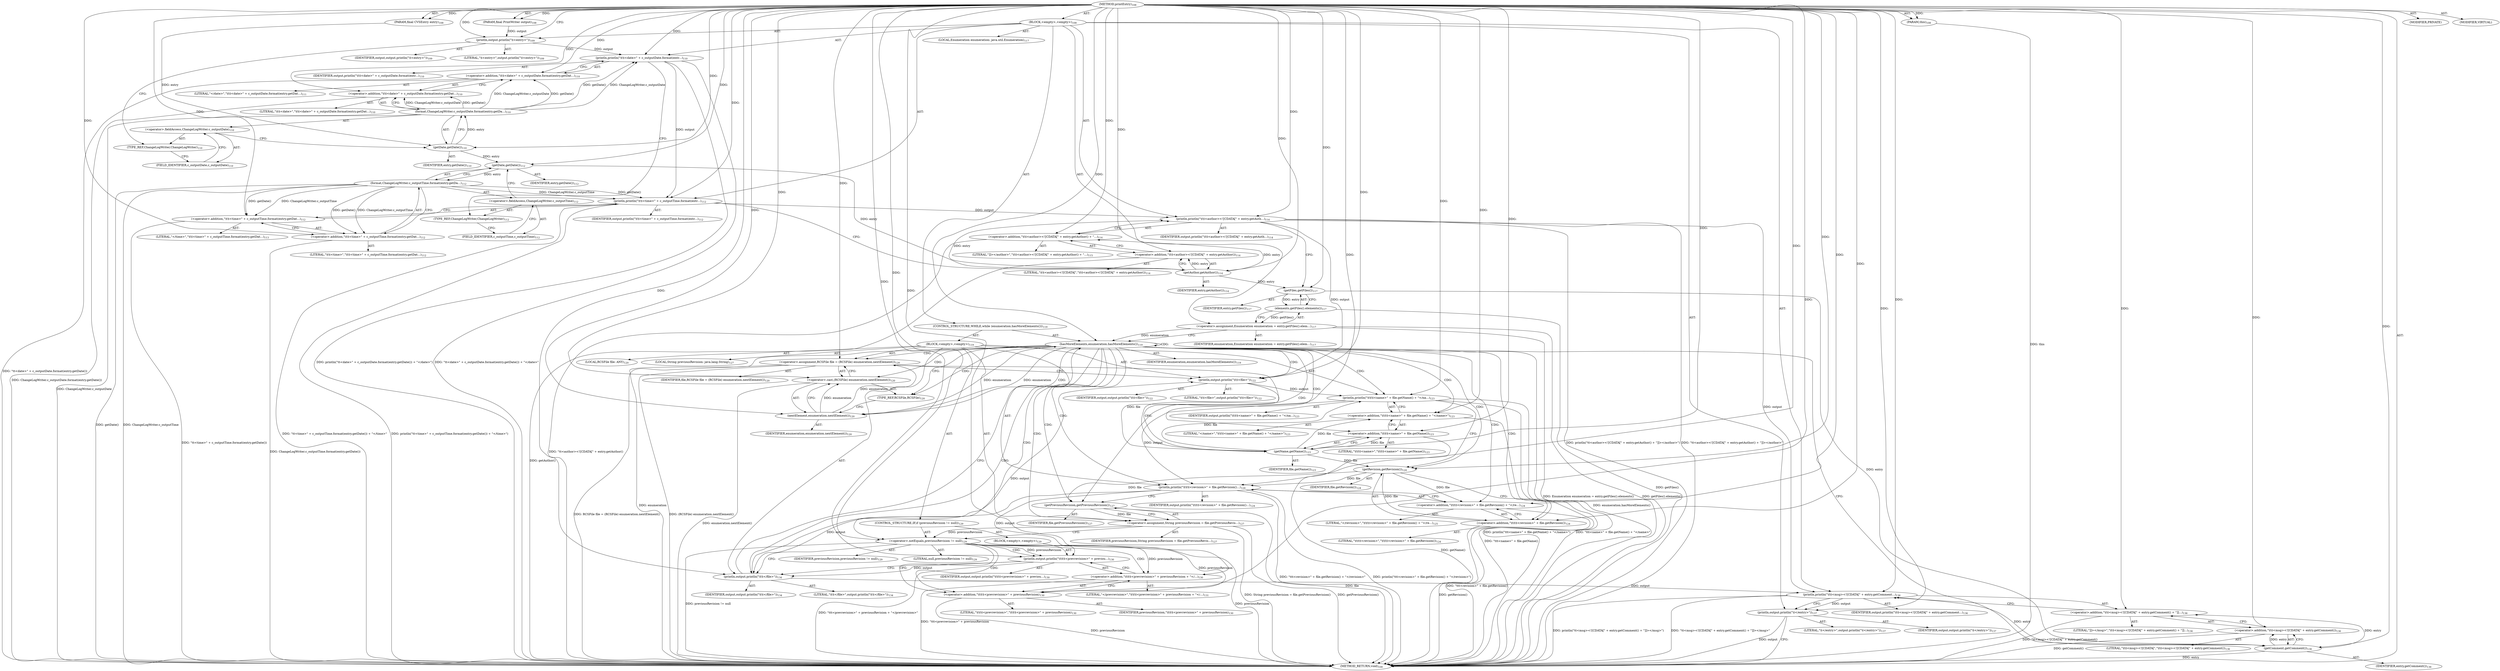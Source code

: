 digraph "printEntry" {  
"111669149697" [label = <(METHOD,printEntry)<SUB>108</SUB>> ]
"115964116995" [label = <(PARAM,this)<SUB>108</SUB>> ]
"115964116996" [label = <(PARAM,final PrintWriter output)<SUB>108</SUB>> ]
"115964116997" [label = <(PARAM,final CVSEntry entry)<SUB>108</SUB>> ]
"25769803778" [label = <(BLOCK,&lt;empty&gt;,&lt;empty&gt;)<SUB>108</SUB>> ]
"30064771084" [label = <(println,output.println(&quot;\t&lt;entry&gt;&quot;))<SUB>109</SUB>> ]
"68719476751" [label = <(IDENTIFIER,output,output.println(&quot;\t&lt;entry&gt;&quot;))<SUB>109</SUB>> ]
"90194313220" [label = <(LITERAL,&quot;\t&lt;entry&gt;&quot;,output.println(&quot;\t&lt;entry&gt;&quot;))<SUB>109</SUB>> ]
"30064771085" [label = <(println,println(&quot;\t\t&lt;date&gt;&quot; + c_outputDate.format(entr...)<SUB>110</SUB>> ]
"68719476752" [label = <(IDENTIFIER,output,println(&quot;\t\t&lt;date&gt;&quot; + c_outputDate.format(entr...)<SUB>110</SUB>> ]
"30064771086" [label = <(&lt;operator&gt;.addition,&quot;\t\t&lt;date&gt;&quot; + c_outputDate.format(entry.getDat...)<SUB>110</SUB>> ]
"30064771087" [label = <(&lt;operator&gt;.addition,&quot;\t\t&lt;date&gt;&quot; + c_outputDate.format(entry.getDat...)<SUB>110</SUB>> ]
"90194313221" [label = <(LITERAL,&quot;\t\t&lt;date&gt;&quot;,&quot;\t\t&lt;date&gt;&quot; + c_outputDate.format(entry.getDat...)<SUB>110</SUB>> ]
"30064771088" [label = <(format,ChangeLogWriter.c_outputDate.format(entry.getDa...)<SUB>110</SUB>> ]
"30064771089" [label = <(&lt;operator&gt;.fieldAccess,ChangeLogWriter.c_outputDate)<SUB>110</SUB>> ]
"180388626432" [label = <(TYPE_REF,ChangeLogWriter,ChangeLogWriter)<SUB>110</SUB>> ]
"55834574849" [label = <(FIELD_IDENTIFIER,c_outputDate,c_outputDate)<SUB>110</SUB>> ]
"30064771090" [label = <(getDate,getDate())<SUB>110</SUB>> ]
"68719476753" [label = <(IDENTIFIER,entry,getDate())<SUB>110</SUB>> ]
"90194313222" [label = <(LITERAL,&quot;&lt;/date&gt;&quot;,&quot;\t\t&lt;date&gt;&quot; + c_outputDate.format(entry.getDat...)<SUB>111</SUB>> ]
"30064771091" [label = <(println,println(&quot;\t\t&lt;time&gt;&quot; + c_outputTime.format(entr...)<SUB>112</SUB>> ]
"68719476754" [label = <(IDENTIFIER,output,println(&quot;\t\t&lt;time&gt;&quot; + c_outputTime.format(entr...)<SUB>112</SUB>> ]
"30064771092" [label = <(&lt;operator&gt;.addition,&quot;\t\t&lt;time&gt;&quot; + c_outputTime.format(entry.getDat...)<SUB>112</SUB>> ]
"30064771093" [label = <(&lt;operator&gt;.addition,&quot;\t\t&lt;time&gt;&quot; + c_outputTime.format(entry.getDat...)<SUB>112</SUB>> ]
"90194313223" [label = <(LITERAL,&quot;\t\t&lt;time&gt;&quot;,&quot;\t\t&lt;time&gt;&quot; + c_outputTime.format(entry.getDat...)<SUB>112</SUB>> ]
"30064771094" [label = <(format,ChangeLogWriter.c_outputTime.format(entry.getDa...)<SUB>112</SUB>> ]
"30064771095" [label = <(&lt;operator&gt;.fieldAccess,ChangeLogWriter.c_outputTime)<SUB>112</SUB>> ]
"180388626433" [label = <(TYPE_REF,ChangeLogWriter,ChangeLogWriter)<SUB>112</SUB>> ]
"55834574850" [label = <(FIELD_IDENTIFIER,c_outputTime,c_outputTime)<SUB>112</SUB>> ]
"30064771096" [label = <(getDate,getDate())<SUB>112</SUB>> ]
"68719476755" [label = <(IDENTIFIER,entry,getDate())<SUB>112</SUB>> ]
"90194313224" [label = <(LITERAL,&quot;&lt;/time&gt;&quot;,&quot;\t\t&lt;time&gt;&quot; + c_outputTime.format(entry.getDat...)<SUB>113</SUB>> ]
"30064771097" [label = <(println,println(&quot;\t\t&lt;author&gt;&lt;![CDATA[&quot; + entry.getAuth...)<SUB>114</SUB>> ]
"68719476756" [label = <(IDENTIFIER,output,println(&quot;\t\t&lt;author&gt;&lt;![CDATA[&quot; + entry.getAuth...)<SUB>114</SUB>> ]
"30064771098" [label = <(&lt;operator&gt;.addition,&quot;\t\t&lt;author&gt;&lt;![CDATA[&quot; + entry.getAuthor() + &quot;...)<SUB>114</SUB>> ]
"30064771099" [label = <(&lt;operator&gt;.addition,&quot;\t\t&lt;author&gt;&lt;![CDATA[&quot; + entry.getAuthor())<SUB>114</SUB>> ]
"90194313225" [label = <(LITERAL,&quot;\t\t&lt;author&gt;&lt;![CDATA[&quot;,&quot;\t\t&lt;author&gt;&lt;![CDATA[&quot; + entry.getAuthor())<SUB>114</SUB>> ]
"30064771100" [label = <(getAuthor,getAuthor())<SUB>114</SUB>> ]
"68719476757" [label = <(IDENTIFIER,entry,getAuthor())<SUB>114</SUB>> ]
"90194313226" [label = <(LITERAL,&quot;]]&gt;&lt;/author&gt;&quot;,&quot;\t\t&lt;author&gt;&lt;![CDATA[&quot; + entry.getAuthor() + &quot;...)<SUB>115</SUB>> ]
"94489280514" [label = <(LOCAL,Enumeration enumeration: java.util.Enumeration)<SUB>117</SUB>> ]
"30064771101" [label = <(&lt;operator&gt;.assignment,Enumeration enumeration = entry.getFiles().elem...)<SUB>117</SUB>> ]
"68719476758" [label = <(IDENTIFIER,enumeration,Enumeration enumeration = entry.getFiles().elem...)<SUB>117</SUB>> ]
"30064771102" [label = <(elements,getFiles().elements())<SUB>117</SUB>> ]
"30064771103" [label = <(getFiles,getFiles())<SUB>117</SUB>> ]
"68719476759" [label = <(IDENTIFIER,entry,getFiles())<SUB>117</SUB>> ]
"47244640257" [label = <(CONTROL_STRUCTURE,WHILE,while (enumeration.hasMoreElements()))<SUB>119</SUB>> ]
"30064771104" [label = <(hasMoreElements,enumeration.hasMoreElements())<SUB>119</SUB>> ]
"68719476760" [label = <(IDENTIFIER,enumeration,enumeration.hasMoreElements())<SUB>119</SUB>> ]
"25769803779" [label = <(BLOCK,&lt;empty&gt;,&lt;empty&gt;)<SUB>119</SUB>> ]
"94489280515" [label = <(LOCAL,RCSFile file: ANY)<SUB>120</SUB>> ]
"30064771105" [label = <(&lt;operator&gt;.assignment,RCSFile file = (RCSFile) enumeration.nextElement())<SUB>120</SUB>> ]
"68719476761" [label = <(IDENTIFIER,file,RCSFile file = (RCSFile) enumeration.nextElement())<SUB>120</SUB>> ]
"30064771106" [label = <(&lt;operator&gt;.cast,(RCSFile) enumeration.nextElement())<SUB>120</SUB>> ]
"180388626434" [label = <(TYPE_REF,RCSFile,RCSFile)<SUB>120</SUB>> ]
"30064771107" [label = <(nextElement,enumeration.nextElement())<SUB>120</SUB>> ]
"68719476762" [label = <(IDENTIFIER,enumeration,enumeration.nextElement())<SUB>120</SUB>> ]
"30064771108" [label = <(println,output.println(&quot;\t\t&lt;file&gt;&quot;))<SUB>122</SUB>> ]
"68719476763" [label = <(IDENTIFIER,output,output.println(&quot;\t\t&lt;file&gt;&quot;))<SUB>122</SUB>> ]
"90194313227" [label = <(LITERAL,&quot;\t\t&lt;file&gt;&quot;,output.println(&quot;\t\t&lt;file&gt;&quot;))<SUB>122</SUB>> ]
"30064771109" [label = <(println,println(&quot;\t\t\t&lt;name&gt;&quot; + file.getName() + &quot;&lt;/na...)<SUB>123</SUB>> ]
"68719476764" [label = <(IDENTIFIER,output,println(&quot;\t\t\t&lt;name&gt;&quot; + file.getName() + &quot;&lt;/na...)<SUB>123</SUB>> ]
"30064771110" [label = <(&lt;operator&gt;.addition,&quot;\t\t\t&lt;name&gt;&quot; + file.getName() + &quot;&lt;/name&gt;&quot;)<SUB>123</SUB>> ]
"30064771111" [label = <(&lt;operator&gt;.addition,&quot;\t\t\t&lt;name&gt;&quot; + file.getName())<SUB>123</SUB>> ]
"90194313228" [label = <(LITERAL,&quot;\t\t\t&lt;name&gt;&quot;,&quot;\t\t\t&lt;name&gt;&quot; + file.getName())<SUB>123</SUB>> ]
"30064771112" [label = <(getName,getName())<SUB>123</SUB>> ]
"68719476765" [label = <(IDENTIFIER,file,getName())<SUB>123</SUB>> ]
"90194313229" [label = <(LITERAL,&quot;&lt;/name&gt;&quot;,&quot;\t\t\t&lt;name&gt;&quot; + file.getName() + &quot;&lt;/name&gt;&quot;)<SUB>123</SUB>> ]
"30064771113" [label = <(println,println(&quot;\t\t\t&lt;revision&gt;&quot; + file.getRevision()...)<SUB>124</SUB>> ]
"68719476766" [label = <(IDENTIFIER,output,println(&quot;\t\t\t&lt;revision&gt;&quot; + file.getRevision()...)<SUB>124</SUB>> ]
"30064771114" [label = <(&lt;operator&gt;.addition,&quot;\t\t\t&lt;revision&gt;&quot; + file.getRevision() + &quot;&lt;/re...)<SUB>124</SUB>> ]
"30064771115" [label = <(&lt;operator&gt;.addition,&quot;\t\t\t&lt;revision&gt;&quot; + file.getRevision())<SUB>124</SUB>> ]
"90194313230" [label = <(LITERAL,&quot;\t\t\t&lt;revision&gt;&quot;,&quot;\t\t\t&lt;revision&gt;&quot; + file.getRevision())<SUB>124</SUB>> ]
"30064771116" [label = <(getRevision,getRevision())<SUB>124</SUB>> ]
"68719476767" [label = <(IDENTIFIER,file,getRevision())<SUB>124</SUB>> ]
"90194313231" [label = <(LITERAL,&quot;&lt;/revision&gt;&quot;,&quot;\t\t\t&lt;revision&gt;&quot; + file.getRevision() + &quot;&lt;/re...)<SUB>125</SUB>> ]
"94489280516" [label = <(LOCAL,String previousRevision: java.lang.String)<SUB>127</SUB>> ]
"30064771117" [label = <(&lt;operator&gt;.assignment,String previousRevision = file.getPreviousRevis...)<SUB>127</SUB>> ]
"68719476768" [label = <(IDENTIFIER,previousRevision,String previousRevision = file.getPreviousRevis...)<SUB>127</SUB>> ]
"30064771118" [label = <(getPreviousRevision,getPreviousRevision())<SUB>127</SUB>> ]
"68719476769" [label = <(IDENTIFIER,file,getPreviousRevision())<SUB>127</SUB>> ]
"47244640258" [label = <(CONTROL_STRUCTURE,IF,if (previousRevision != null))<SUB>129</SUB>> ]
"30064771119" [label = <(&lt;operator&gt;.notEquals,previousRevision != null)<SUB>129</SUB>> ]
"68719476770" [label = <(IDENTIFIER,previousRevision,previousRevision != null)<SUB>129</SUB>> ]
"90194313232" [label = <(LITERAL,null,previousRevision != null)<SUB>129</SUB>> ]
"25769803780" [label = <(BLOCK,&lt;empty&gt;,&lt;empty&gt;)<SUB>129</SUB>> ]
"30064771120" [label = <(println,output.println(&quot;\t\t\t&lt;prevrevision&gt;&quot; + previou...)<SUB>130</SUB>> ]
"68719476771" [label = <(IDENTIFIER,output,output.println(&quot;\t\t\t&lt;prevrevision&gt;&quot; + previou...)<SUB>130</SUB>> ]
"30064771121" [label = <(&lt;operator&gt;.addition,&quot;\t\t\t&lt;prevrevision&gt;&quot; + previousRevision + &quot;&lt;/...)<SUB>130</SUB>> ]
"30064771122" [label = <(&lt;operator&gt;.addition,&quot;\t\t\t&lt;prevrevision&gt;&quot; + previousRevision)<SUB>130</SUB>> ]
"90194313233" [label = <(LITERAL,&quot;\t\t\t&lt;prevrevision&gt;&quot;,&quot;\t\t\t&lt;prevrevision&gt;&quot; + previousRevision)<SUB>130</SUB>> ]
"68719476772" [label = <(IDENTIFIER,previousRevision,&quot;\t\t\t&lt;prevrevision&gt;&quot; + previousRevision)<SUB>130</SUB>> ]
"90194313234" [label = <(LITERAL,&quot;&lt;/prevrevision&gt;&quot;,&quot;\t\t\t&lt;prevrevision&gt;&quot; + previousRevision + &quot;&lt;/...)<SUB>131</SUB>> ]
"30064771123" [label = <(println,output.println(&quot;\t\t&lt;/file&gt;&quot;))<SUB>134</SUB>> ]
"68719476773" [label = <(IDENTIFIER,output,output.println(&quot;\t\t&lt;/file&gt;&quot;))<SUB>134</SUB>> ]
"90194313235" [label = <(LITERAL,&quot;\t\t&lt;/file&gt;&quot;,output.println(&quot;\t\t&lt;/file&gt;&quot;))<SUB>134</SUB>> ]
"30064771124" [label = <(println,println(&quot;\t\t&lt;msg&gt;&lt;![CDATA[&quot; + entry.getComment...)<SUB>136</SUB>> ]
"68719476774" [label = <(IDENTIFIER,output,println(&quot;\t\t&lt;msg&gt;&lt;![CDATA[&quot; + entry.getComment...)<SUB>136</SUB>> ]
"30064771125" [label = <(&lt;operator&gt;.addition,&quot;\t\t&lt;msg&gt;&lt;![CDATA[&quot; + entry.getComment() + &quot;]]...)<SUB>136</SUB>> ]
"30064771126" [label = <(&lt;operator&gt;.addition,&quot;\t\t&lt;msg&gt;&lt;![CDATA[&quot; + entry.getComment())<SUB>136</SUB>> ]
"90194313236" [label = <(LITERAL,&quot;\t\t&lt;msg&gt;&lt;![CDATA[&quot;,&quot;\t\t&lt;msg&gt;&lt;![CDATA[&quot; + entry.getComment())<SUB>136</SUB>> ]
"30064771127" [label = <(getComment,getComment())<SUB>136</SUB>> ]
"68719476775" [label = <(IDENTIFIER,entry,getComment())<SUB>136</SUB>> ]
"90194313237" [label = <(LITERAL,&quot;]]&gt;&lt;/msg&gt;&quot;,&quot;\t\t&lt;msg&gt;&lt;![CDATA[&quot; + entry.getComment() + &quot;]]...)<SUB>136</SUB>> ]
"30064771128" [label = <(println,output.println(&quot;\t&lt;/entry&gt;&quot;))<SUB>137</SUB>> ]
"68719476776" [label = <(IDENTIFIER,output,output.println(&quot;\t&lt;/entry&gt;&quot;))<SUB>137</SUB>> ]
"90194313238" [label = <(LITERAL,&quot;\t&lt;/entry&gt;&quot;,output.println(&quot;\t&lt;/entry&gt;&quot;))<SUB>137</SUB>> ]
"133143986182" [label = <(MODIFIER,PRIVATE)> ]
"133143986183" [label = <(MODIFIER,VIRTUAL)> ]
"128849018881" [label = <(METHOD_RETURN,void)<SUB>108</SUB>> ]
  "111669149697" -> "115964116995"  [ label = "AST: "] 
  "111669149697" -> "115964116996"  [ label = "AST: "] 
  "111669149697" -> "115964116997"  [ label = "AST: "] 
  "111669149697" -> "25769803778"  [ label = "AST: "] 
  "111669149697" -> "133143986182"  [ label = "AST: "] 
  "111669149697" -> "133143986183"  [ label = "AST: "] 
  "111669149697" -> "128849018881"  [ label = "AST: "] 
  "25769803778" -> "30064771084"  [ label = "AST: "] 
  "25769803778" -> "30064771085"  [ label = "AST: "] 
  "25769803778" -> "30064771091"  [ label = "AST: "] 
  "25769803778" -> "30064771097"  [ label = "AST: "] 
  "25769803778" -> "94489280514"  [ label = "AST: "] 
  "25769803778" -> "30064771101"  [ label = "AST: "] 
  "25769803778" -> "47244640257"  [ label = "AST: "] 
  "25769803778" -> "30064771124"  [ label = "AST: "] 
  "25769803778" -> "30064771128"  [ label = "AST: "] 
  "30064771084" -> "68719476751"  [ label = "AST: "] 
  "30064771084" -> "90194313220"  [ label = "AST: "] 
  "30064771085" -> "68719476752"  [ label = "AST: "] 
  "30064771085" -> "30064771086"  [ label = "AST: "] 
  "30064771086" -> "30064771087"  [ label = "AST: "] 
  "30064771086" -> "90194313222"  [ label = "AST: "] 
  "30064771087" -> "90194313221"  [ label = "AST: "] 
  "30064771087" -> "30064771088"  [ label = "AST: "] 
  "30064771088" -> "30064771089"  [ label = "AST: "] 
  "30064771088" -> "30064771090"  [ label = "AST: "] 
  "30064771089" -> "180388626432"  [ label = "AST: "] 
  "30064771089" -> "55834574849"  [ label = "AST: "] 
  "30064771090" -> "68719476753"  [ label = "AST: "] 
  "30064771091" -> "68719476754"  [ label = "AST: "] 
  "30064771091" -> "30064771092"  [ label = "AST: "] 
  "30064771092" -> "30064771093"  [ label = "AST: "] 
  "30064771092" -> "90194313224"  [ label = "AST: "] 
  "30064771093" -> "90194313223"  [ label = "AST: "] 
  "30064771093" -> "30064771094"  [ label = "AST: "] 
  "30064771094" -> "30064771095"  [ label = "AST: "] 
  "30064771094" -> "30064771096"  [ label = "AST: "] 
  "30064771095" -> "180388626433"  [ label = "AST: "] 
  "30064771095" -> "55834574850"  [ label = "AST: "] 
  "30064771096" -> "68719476755"  [ label = "AST: "] 
  "30064771097" -> "68719476756"  [ label = "AST: "] 
  "30064771097" -> "30064771098"  [ label = "AST: "] 
  "30064771098" -> "30064771099"  [ label = "AST: "] 
  "30064771098" -> "90194313226"  [ label = "AST: "] 
  "30064771099" -> "90194313225"  [ label = "AST: "] 
  "30064771099" -> "30064771100"  [ label = "AST: "] 
  "30064771100" -> "68719476757"  [ label = "AST: "] 
  "30064771101" -> "68719476758"  [ label = "AST: "] 
  "30064771101" -> "30064771102"  [ label = "AST: "] 
  "30064771102" -> "30064771103"  [ label = "AST: "] 
  "30064771103" -> "68719476759"  [ label = "AST: "] 
  "47244640257" -> "30064771104"  [ label = "AST: "] 
  "47244640257" -> "25769803779"  [ label = "AST: "] 
  "30064771104" -> "68719476760"  [ label = "AST: "] 
  "25769803779" -> "94489280515"  [ label = "AST: "] 
  "25769803779" -> "30064771105"  [ label = "AST: "] 
  "25769803779" -> "30064771108"  [ label = "AST: "] 
  "25769803779" -> "30064771109"  [ label = "AST: "] 
  "25769803779" -> "30064771113"  [ label = "AST: "] 
  "25769803779" -> "94489280516"  [ label = "AST: "] 
  "25769803779" -> "30064771117"  [ label = "AST: "] 
  "25769803779" -> "47244640258"  [ label = "AST: "] 
  "25769803779" -> "30064771123"  [ label = "AST: "] 
  "30064771105" -> "68719476761"  [ label = "AST: "] 
  "30064771105" -> "30064771106"  [ label = "AST: "] 
  "30064771106" -> "180388626434"  [ label = "AST: "] 
  "30064771106" -> "30064771107"  [ label = "AST: "] 
  "30064771107" -> "68719476762"  [ label = "AST: "] 
  "30064771108" -> "68719476763"  [ label = "AST: "] 
  "30064771108" -> "90194313227"  [ label = "AST: "] 
  "30064771109" -> "68719476764"  [ label = "AST: "] 
  "30064771109" -> "30064771110"  [ label = "AST: "] 
  "30064771110" -> "30064771111"  [ label = "AST: "] 
  "30064771110" -> "90194313229"  [ label = "AST: "] 
  "30064771111" -> "90194313228"  [ label = "AST: "] 
  "30064771111" -> "30064771112"  [ label = "AST: "] 
  "30064771112" -> "68719476765"  [ label = "AST: "] 
  "30064771113" -> "68719476766"  [ label = "AST: "] 
  "30064771113" -> "30064771114"  [ label = "AST: "] 
  "30064771114" -> "30064771115"  [ label = "AST: "] 
  "30064771114" -> "90194313231"  [ label = "AST: "] 
  "30064771115" -> "90194313230"  [ label = "AST: "] 
  "30064771115" -> "30064771116"  [ label = "AST: "] 
  "30064771116" -> "68719476767"  [ label = "AST: "] 
  "30064771117" -> "68719476768"  [ label = "AST: "] 
  "30064771117" -> "30064771118"  [ label = "AST: "] 
  "30064771118" -> "68719476769"  [ label = "AST: "] 
  "47244640258" -> "30064771119"  [ label = "AST: "] 
  "47244640258" -> "25769803780"  [ label = "AST: "] 
  "30064771119" -> "68719476770"  [ label = "AST: "] 
  "30064771119" -> "90194313232"  [ label = "AST: "] 
  "25769803780" -> "30064771120"  [ label = "AST: "] 
  "30064771120" -> "68719476771"  [ label = "AST: "] 
  "30064771120" -> "30064771121"  [ label = "AST: "] 
  "30064771121" -> "30064771122"  [ label = "AST: "] 
  "30064771121" -> "90194313234"  [ label = "AST: "] 
  "30064771122" -> "90194313233"  [ label = "AST: "] 
  "30064771122" -> "68719476772"  [ label = "AST: "] 
  "30064771123" -> "68719476773"  [ label = "AST: "] 
  "30064771123" -> "90194313235"  [ label = "AST: "] 
  "30064771124" -> "68719476774"  [ label = "AST: "] 
  "30064771124" -> "30064771125"  [ label = "AST: "] 
  "30064771125" -> "30064771126"  [ label = "AST: "] 
  "30064771125" -> "90194313237"  [ label = "AST: "] 
  "30064771126" -> "90194313236"  [ label = "AST: "] 
  "30064771126" -> "30064771127"  [ label = "AST: "] 
  "30064771127" -> "68719476775"  [ label = "AST: "] 
  "30064771128" -> "68719476776"  [ label = "AST: "] 
  "30064771128" -> "90194313238"  [ label = "AST: "] 
  "30064771084" -> "180388626432"  [ label = "CFG: "] 
  "30064771085" -> "180388626433"  [ label = "CFG: "] 
  "30064771091" -> "30064771100"  [ label = "CFG: "] 
  "30064771097" -> "30064771103"  [ label = "CFG: "] 
  "30064771101" -> "30064771104"  [ label = "CFG: "] 
  "30064771124" -> "30064771128"  [ label = "CFG: "] 
  "30064771128" -> "128849018881"  [ label = "CFG: "] 
  "30064771086" -> "30064771085"  [ label = "CFG: "] 
  "30064771092" -> "30064771091"  [ label = "CFG: "] 
  "30064771098" -> "30064771097"  [ label = "CFG: "] 
  "30064771102" -> "30064771101"  [ label = "CFG: "] 
  "30064771104" -> "180388626434"  [ label = "CFG: "] 
  "30064771104" -> "30064771127"  [ label = "CFG: "] 
  "30064771125" -> "30064771124"  [ label = "CFG: "] 
  "30064771087" -> "30064771086"  [ label = "CFG: "] 
  "30064771093" -> "30064771092"  [ label = "CFG: "] 
  "30064771099" -> "30064771098"  [ label = "CFG: "] 
  "30064771103" -> "30064771102"  [ label = "CFG: "] 
  "30064771105" -> "30064771108"  [ label = "CFG: "] 
  "30064771108" -> "30064771112"  [ label = "CFG: "] 
  "30064771109" -> "30064771116"  [ label = "CFG: "] 
  "30064771113" -> "30064771118"  [ label = "CFG: "] 
  "30064771117" -> "30064771119"  [ label = "CFG: "] 
  "30064771123" -> "30064771104"  [ label = "CFG: "] 
  "30064771126" -> "30064771125"  [ label = "CFG: "] 
  "30064771088" -> "30064771087"  [ label = "CFG: "] 
  "30064771094" -> "30064771093"  [ label = "CFG: "] 
  "30064771100" -> "30064771099"  [ label = "CFG: "] 
  "30064771106" -> "30064771105"  [ label = "CFG: "] 
  "30064771110" -> "30064771109"  [ label = "CFG: "] 
  "30064771114" -> "30064771113"  [ label = "CFG: "] 
  "30064771118" -> "30064771117"  [ label = "CFG: "] 
  "30064771119" -> "30064771122"  [ label = "CFG: "] 
  "30064771119" -> "30064771123"  [ label = "CFG: "] 
  "30064771127" -> "30064771126"  [ label = "CFG: "] 
  "30064771089" -> "30064771090"  [ label = "CFG: "] 
  "30064771090" -> "30064771088"  [ label = "CFG: "] 
  "30064771095" -> "30064771096"  [ label = "CFG: "] 
  "30064771096" -> "30064771094"  [ label = "CFG: "] 
  "180388626434" -> "30064771107"  [ label = "CFG: "] 
  "30064771107" -> "30064771106"  [ label = "CFG: "] 
  "30064771111" -> "30064771110"  [ label = "CFG: "] 
  "30064771115" -> "30064771114"  [ label = "CFG: "] 
  "30064771120" -> "30064771123"  [ label = "CFG: "] 
  "180388626432" -> "55834574849"  [ label = "CFG: "] 
  "55834574849" -> "30064771089"  [ label = "CFG: "] 
  "180388626433" -> "55834574850"  [ label = "CFG: "] 
  "55834574850" -> "30064771095"  [ label = "CFG: "] 
  "30064771112" -> "30064771111"  [ label = "CFG: "] 
  "30064771116" -> "30064771115"  [ label = "CFG: "] 
  "30064771121" -> "30064771120"  [ label = "CFG: "] 
  "30064771122" -> "30064771121"  [ label = "CFG: "] 
  "111669149697" -> "30064771084"  [ label = "CFG: "] 
  "115964116995" -> "128849018881"  [ label = "DDG: this"] 
  "30064771088" -> "128849018881"  [ label = "DDG: ChangeLogWriter.c_outputDate"] 
  "30064771087" -> "128849018881"  [ label = "DDG: ChangeLogWriter.c_outputDate.format(entry.getDate())"] 
  "30064771086" -> "128849018881"  [ label = "DDG: &quot;\t\t&lt;date&gt;&quot; + c_outputDate.format(entry.getDate())"] 
  "30064771085" -> "128849018881"  [ label = "DDG: &quot;\t\t&lt;date&gt;&quot; + c_outputDate.format(entry.getDate()) + &quot;&lt;/date&gt;&quot;"] 
  "30064771085" -> "128849018881"  [ label = "DDG: println(&quot;\t\t&lt;date&gt;&quot; + c_outputDate.format(entry.getDate()) + &quot;&lt;/date&gt;&quot;)"] 
  "30064771094" -> "128849018881"  [ label = "DDG: ChangeLogWriter.c_outputTime"] 
  "30064771094" -> "128849018881"  [ label = "DDG: getDate()"] 
  "30064771093" -> "128849018881"  [ label = "DDG: ChangeLogWriter.c_outputTime.format(entry.getDate())"] 
  "30064771092" -> "128849018881"  [ label = "DDG: &quot;\t\t&lt;time&gt;&quot; + c_outputTime.format(entry.getDate())"] 
  "30064771091" -> "128849018881"  [ label = "DDG: &quot;\t\t&lt;time&gt;&quot; + c_outputTime.format(entry.getDate()) + &quot;&lt;/time&gt;&quot;"] 
  "30064771091" -> "128849018881"  [ label = "DDG: println(&quot;\t\t&lt;time&gt;&quot; + c_outputTime.format(entry.getDate()) + &quot;&lt;/time&gt;&quot;)"] 
  "30064771099" -> "128849018881"  [ label = "DDG: getAuthor()"] 
  "30064771098" -> "128849018881"  [ label = "DDG: &quot;\t\t&lt;author&gt;&lt;![CDATA[&quot; + entry.getAuthor()"] 
  "30064771097" -> "128849018881"  [ label = "DDG: &quot;\t\t&lt;author&gt;&lt;![CDATA[&quot; + entry.getAuthor() + &quot;]]&gt;&lt;/author&gt;&quot;"] 
  "30064771097" -> "128849018881"  [ label = "DDG: println(&quot;\t\t&lt;author&gt;&lt;![CDATA[&quot; + entry.getAuthor() + &quot;]]&gt;&lt;/author&gt;&quot;)"] 
  "30064771102" -> "128849018881"  [ label = "DDG: getFiles()"] 
  "30064771101" -> "128849018881"  [ label = "DDG: getFiles().elements()"] 
  "30064771101" -> "128849018881"  [ label = "DDG: Enumeration enumeration = entry.getFiles().elements()"] 
  "30064771104" -> "128849018881"  [ label = "DDG: enumeration"] 
  "30064771104" -> "128849018881"  [ label = "DDG: enumeration.hasMoreElements()"] 
  "30064771127" -> "128849018881"  [ label = "DDG: entry"] 
  "30064771126" -> "128849018881"  [ label = "DDG: getComment()"] 
  "30064771125" -> "128849018881"  [ label = "DDG: &quot;\t\t&lt;msg&gt;&lt;![CDATA[&quot; + entry.getComment()"] 
  "30064771124" -> "128849018881"  [ label = "DDG: &quot;\t\t&lt;msg&gt;&lt;![CDATA[&quot; + entry.getComment() + &quot;]]&gt;&lt;/msg&gt;&quot;"] 
  "30064771124" -> "128849018881"  [ label = "DDG: println(&quot;\t\t&lt;msg&gt;&lt;![CDATA[&quot; + entry.getComment() + &quot;]]&gt;&lt;/msg&gt;&quot;)"] 
  "30064771128" -> "128849018881"  [ label = "DDG: output"] 
  "30064771106" -> "128849018881"  [ label = "DDG: enumeration.nextElement()"] 
  "30064771105" -> "128849018881"  [ label = "DDG: (RCSFile) enumeration.nextElement()"] 
  "30064771105" -> "128849018881"  [ label = "DDG: RCSFile file = (RCSFile) enumeration.nextElement()"] 
  "30064771111" -> "128849018881"  [ label = "DDG: getName()"] 
  "30064771110" -> "128849018881"  [ label = "DDG: &quot;\t\t\t&lt;name&gt;&quot; + file.getName()"] 
  "30064771109" -> "128849018881"  [ label = "DDG: &quot;\t\t\t&lt;name&gt;&quot; + file.getName() + &quot;&lt;/name&gt;&quot;"] 
  "30064771109" -> "128849018881"  [ label = "DDG: println(&quot;\t\t\t&lt;name&gt;&quot; + file.getName() + &quot;&lt;/name&gt;&quot;)"] 
  "30064771115" -> "128849018881"  [ label = "DDG: getRevision()"] 
  "30064771114" -> "128849018881"  [ label = "DDG: &quot;\t\t\t&lt;revision&gt;&quot; + file.getRevision()"] 
  "30064771113" -> "128849018881"  [ label = "DDG: &quot;\t\t\t&lt;revision&gt;&quot; + file.getRevision() + &quot;&lt;/revision&gt;&quot;"] 
  "30064771113" -> "128849018881"  [ label = "DDG: println(&quot;\t\t\t&lt;revision&gt;&quot; + file.getRevision() + &quot;&lt;/revision&gt;&quot;)"] 
  "30064771118" -> "128849018881"  [ label = "DDG: file"] 
  "30064771117" -> "128849018881"  [ label = "DDG: getPreviousRevision()"] 
  "30064771117" -> "128849018881"  [ label = "DDG: String previousRevision = file.getPreviousRevision()"] 
  "30064771119" -> "128849018881"  [ label = "DDG: previousRevision"] 
  "30064771119" -> "128849018881"  [ label = "DDG: previousRevision != null"] 
  "30064771122" -> "128849018881"  [ label = "DDG: previousRevision"] 
  "30064771121" -> "128849018881"  [ label = "DDG: &quot;\t\t\t&lt;prevrevision&gt;&quot; + previousRevision"] 
  "30064771120" -> "128849018881"  [ label = "DDG: &quot;\t\t\t&lt;prevrevision&gt;&quot; + previousRevision + &quot;&lt;/prevrevision&gt;&quot;"] 
  "111669149697" -> "115964116995"  [ label = "DDG: "] 
  "111669149697" -> "115964116996"  [ label = "DDG: "] 
  "111669149697" -> "115964116997"  [ label = "DDG: "] 
  "30064771102" -> "30064771101"  [ label = "DDG: getFiles()"] 
  "115964116996" -> "30064771084"  [ label = "DDG: output"] 
  "111669149697" -> "30064771084"  [ label = "DDG: "] 
  "30064771084" -> "30064771085"  [ label = "DDG: output"] 
  "111669149697" -> "30064771085"  [ label = "DDG: "] 
  "30064771088" -> "30064771085"  [ label = "DDG: ChangeLogWriter.c_outputDate"] 
  "30064771088" -> "30064771085"  [ label = "DDG: getDate()"] 
  "30064771085" -> "30064771091"  [ label = "DDG: output"] 
  "111669149697" -> "30064771091"  [ label = "DDG: "] 
  "30064771094" -> "30064771091"  [ label = "DDG: ChangeLogWriter.c_outputTime"] 
  "30064771094" -> "30064771091"  [ label = "DDG: getDate()"] 
  "30064771091" -> "30064771097"  [ label = "DDG: output"] 
  "111669149697" -> "30064771097"  [ label = "DDG: "] 
  "30064771100" -> "30064771097"  [ label = "DDG: entry"] 
  "30064771097" -> "30064771124"  [ label = "DDG: output"] 
  "30064771123" -> "30064771124"  [ label = "DDG: output"] 
  "111669149697" -> "30064771124"  [ label = "DDG: "] 
  "30064771127" -> "30064771124"  [ label = "DDG: entry"] 
  "30064771124" -> "30064771128"  [ label = "DDG: output"] 
  "111669149697" -> "30064771128"  [ label = "DDG: "] 
  "111669149697" -> "30064771086"  [ label = "DDG: "] 
  "30064771088" -> "30064771086"  [ label = "DDG: ChangeLogWriter.c_outputDate"] 
  "30064771088" -> "30064771086"  [ label = "DDG: getDate()"] 
  "111669149697" -> "30064771092"  [ label = "DDG: "] 
  "30064771094" -> "30064771092"  [ label = "DDG: ChangeLogWriter.c_outputTime"] 
  "30064771094" -> "30064771092"  [ label = "DDG: getDate()"] 
  "111669149697" -> "30064771098"  [ label = "DDG: "] 
  "30064771100" -> "30064771098"  [ label = "DDG: entry"] 
  "30064771103" -> "30064771102"  [ label = "DDG: entry"] 
  "30064771101" -> "30064771104"  [ label = "DDG: enumeration"] 
  "30064771107" -> "30064771104"  [ label = "DDG: enumeration"] 
  "111669149697" -> "30064771104"  [ label = "DDG: "] 
  "111669149697" -> "30064771105"  [ label = "DDG: "] 
  "30064771107" -> "30064771105"  [ label = "DDG: enumeration"] 
  "30064771118" -> "30064771117"  [ label = "DDG: file"] 
  "111669149697" -> "30064771125"  [ label = "DDG: "] 
  "30064771127" -> "30064771125"  [ label = "DDG: entry"] 
  "111669149697" -> "30064771087"  [ label = "DDG: "] 
  "30064771088" -> "30064771087"  [ label = "DDG: ChangeLogWriter.c_outputDate"] 
  "30064771088" -> "30064771087"  [ label = "DDG: getDate()"] 
  "111669149697" -> "30064771093"  [ label = "DDG: "] 
  "30064771094" -> "30064771093"  [ label = "DDG: ChangeLogWriter.c_outputTime"] 
  "30064771094" -> "30064771093"  [ label = "DDG: getDate()"] 
  "111669149697" -> "30064771099"  [ label = "DDG: "] 
  "30064771100" -> "30064771099"  [ label = "DDG: entry"] 
  "30064771100" -> "30064771103"  [ label = "DDG: entry"] 
  "111669149697" -> "30064771103"  [ label = "DDG: "] 
  "30064771097" -> "30064771108"  [ label = "DDG: output"] 
  "30064771123" -> "30064771108"  [ label = "DDG: output"] 
  "111669149697" -> "30064771108"  [ label = "DDG: "] 
  "30064771108" -> "30064771109"  [ label = "DDG: output"] 
  "111669149697" -> "30064771109"  [ label = "DDG: "] 
  "30064771112" -> "30064771109"  [ label = "DDG: file"] 
  "30064771109" -> "30064771113"  [ label = "DDG: output"] 
  "111669149697" -> "30064771113"  [ label = "DDG: "] 
  "30064771116" -> "30064771113"  [ label = "DDG: file"] 
  "30064771113" -> "30064771123"  [ label = "DDG: output"] 
  "30064771120" -> "30064771123"  [ label = "DDG: output"] 
  "111669149697" -> "30064771123"  [ label = "DDG: "] 
  "111669149697" -> "30064771126"  [ label = "DDG: "] 
  "30064771127" -> "30064771126"  [ label = "DDG: entry"] 
  "30064771090" -> "30064771088"  [ label = "DDG: entry"] 
  "30064771096" -> "30064771094"  [ label = "DDG: entry"] 
  "30064771096" -> "30064771100"  [ label = "DDG: entry"] 
  "111669149697" -> "30064771100"  [ label = "DDG: "] 
  "111669149697" -> "30064771106"  [ label = "DDG: "] 
  "30064771107" -> "30064771106"  [ label = "DDG: enumeration"] 
  "111669149697" -> "30064771110"  [ label = "DDG: "] 
  "30064771112" -> "30064771110"  [ label = "DDG: file"] 
  "111669149697" -> "30064771114"  [ label = "DDG: "] 
  "30064771116" -> "30064771114"  [ label = "DDG: file"] 
  "30064771116" -> "30064771118"  [ label = "DDG: file"] 
  "111669149697" -> "30064771118"  [ label = "DDG: "] 
  "30064771117" -> "30064771119"  [ label = "DDG: previousRevision"] 
  "111669149697" -> "30064771119"  [ label = "DDG: "] 
  "30064771103" -> "30064771127"  [ label = "DDG: entry"] 
  "111669149697" -> "30064771127"  [ label = "DDG: "] 
  "115964116997" -> "30064771090"  [ label = "DDG: entry"] 
  "111669149697" -> "30064771090"  [ label = "DDG: "] 
  "30064771090" -> "30064771096"  [ label = "DDG: entry"] 
  "111669149697" -> "30064771096"  [ label = "DDG: "] 
  "30064771104" -> "30064771107"  [ label = "DDG: enumeration"] 
  "111669149697" -> "30064771107"  [ label = "DDG: "] 
  "111669149697" -> "30064771111"  [ label = "DDG: "] 
  "30064771112" -> "30064771111"  [ label = "DDG: file"] 
  "111669149697" -> "30064771115"  [ label = "DDG: "] 
  "30064771116" -> "30064771115"  [ label = "DDG: file"] 
  "30064771113" -> "30064771120"  [ label = "DDG: output"] 
  "111669149697" -> "30064771120"  [ label = "DDG: "] 
  "30064771119" -> "30064771120"  [ label = "DDG: previousRevision"] 
  "30064771105" -> "30064771112"  [ label = "DDG: file"] 
  "111669149697" -> "30064771112"  [ label = "DDG: "] 
  "30064771112" -> "30064771116"  [ label = "DDG: file"] 
  "111669149697" -> "30064771116"  [ label = "DDG: "] 
  "111669149697" -> "30064771121"  [ label = "DDG: "] 
  "30064771119" -> "30064771121"  [ label = "DDG: previousRevision"] 
  "111669149697" -> "30064771122"  [ label = "DDG: "] 
  "30064771119" -> "30064771122"  [ label = "DDG: previousRevision"] 
  "30064771104" -> "30064771113"  [ label = "CDG: "] 
  "30064771104" -> "30064771114"  [ label = "CDG: "] 
  "30064771104" -> "30064771111"  [ label = "CDG: "] 
  "30064771104" -> "30064771112"  [ label = "CDG: "] 
  "30064771104" -> "30064771117"  [ label = "CDG: "] 
  "30064771104" -> "30064771118"  [ label = "CDG: "] 
  "30064771104" -> "30064771115"  [ label = "CDG: "] 
  "30064771104" -> "30064771116"  [ label = "CDG: "] 
  "30064771104" -> "30064771105"  [ label = "CDG: "] 
  "30064771104" -> "30064771106"  [ label = "CDG: "] 
  "30064771104" -> "30064771104"  [ label = "CDG: "] 
  "30064771104" -> "30064771109"  [ label = "CDG: "] 
  "30064771104" -> "30064771110"  [ label = "CDG: "] 
  "30064771104" -> "30064771107"  [ label = "CDG: "] 
  "30064771104" -> "30064771108"  [ label = "CDG: "] 
  "30064771104" -> "180388626434"  [ label = "CDG: "] 
  "30064771104" -> "30064771119"  [ label = "CDG: "] 
  "30064771104" -> "30064771123"  [ label = "CDG: "] 
  "30064771119" -> "30064771121"  [ label = "CDG: "] 
  "30064771119" -> "30064771122"  [ label = "CDG: "] 
  "30064771119" -> "30064771120"  [ label = "CDG: "] 
}
